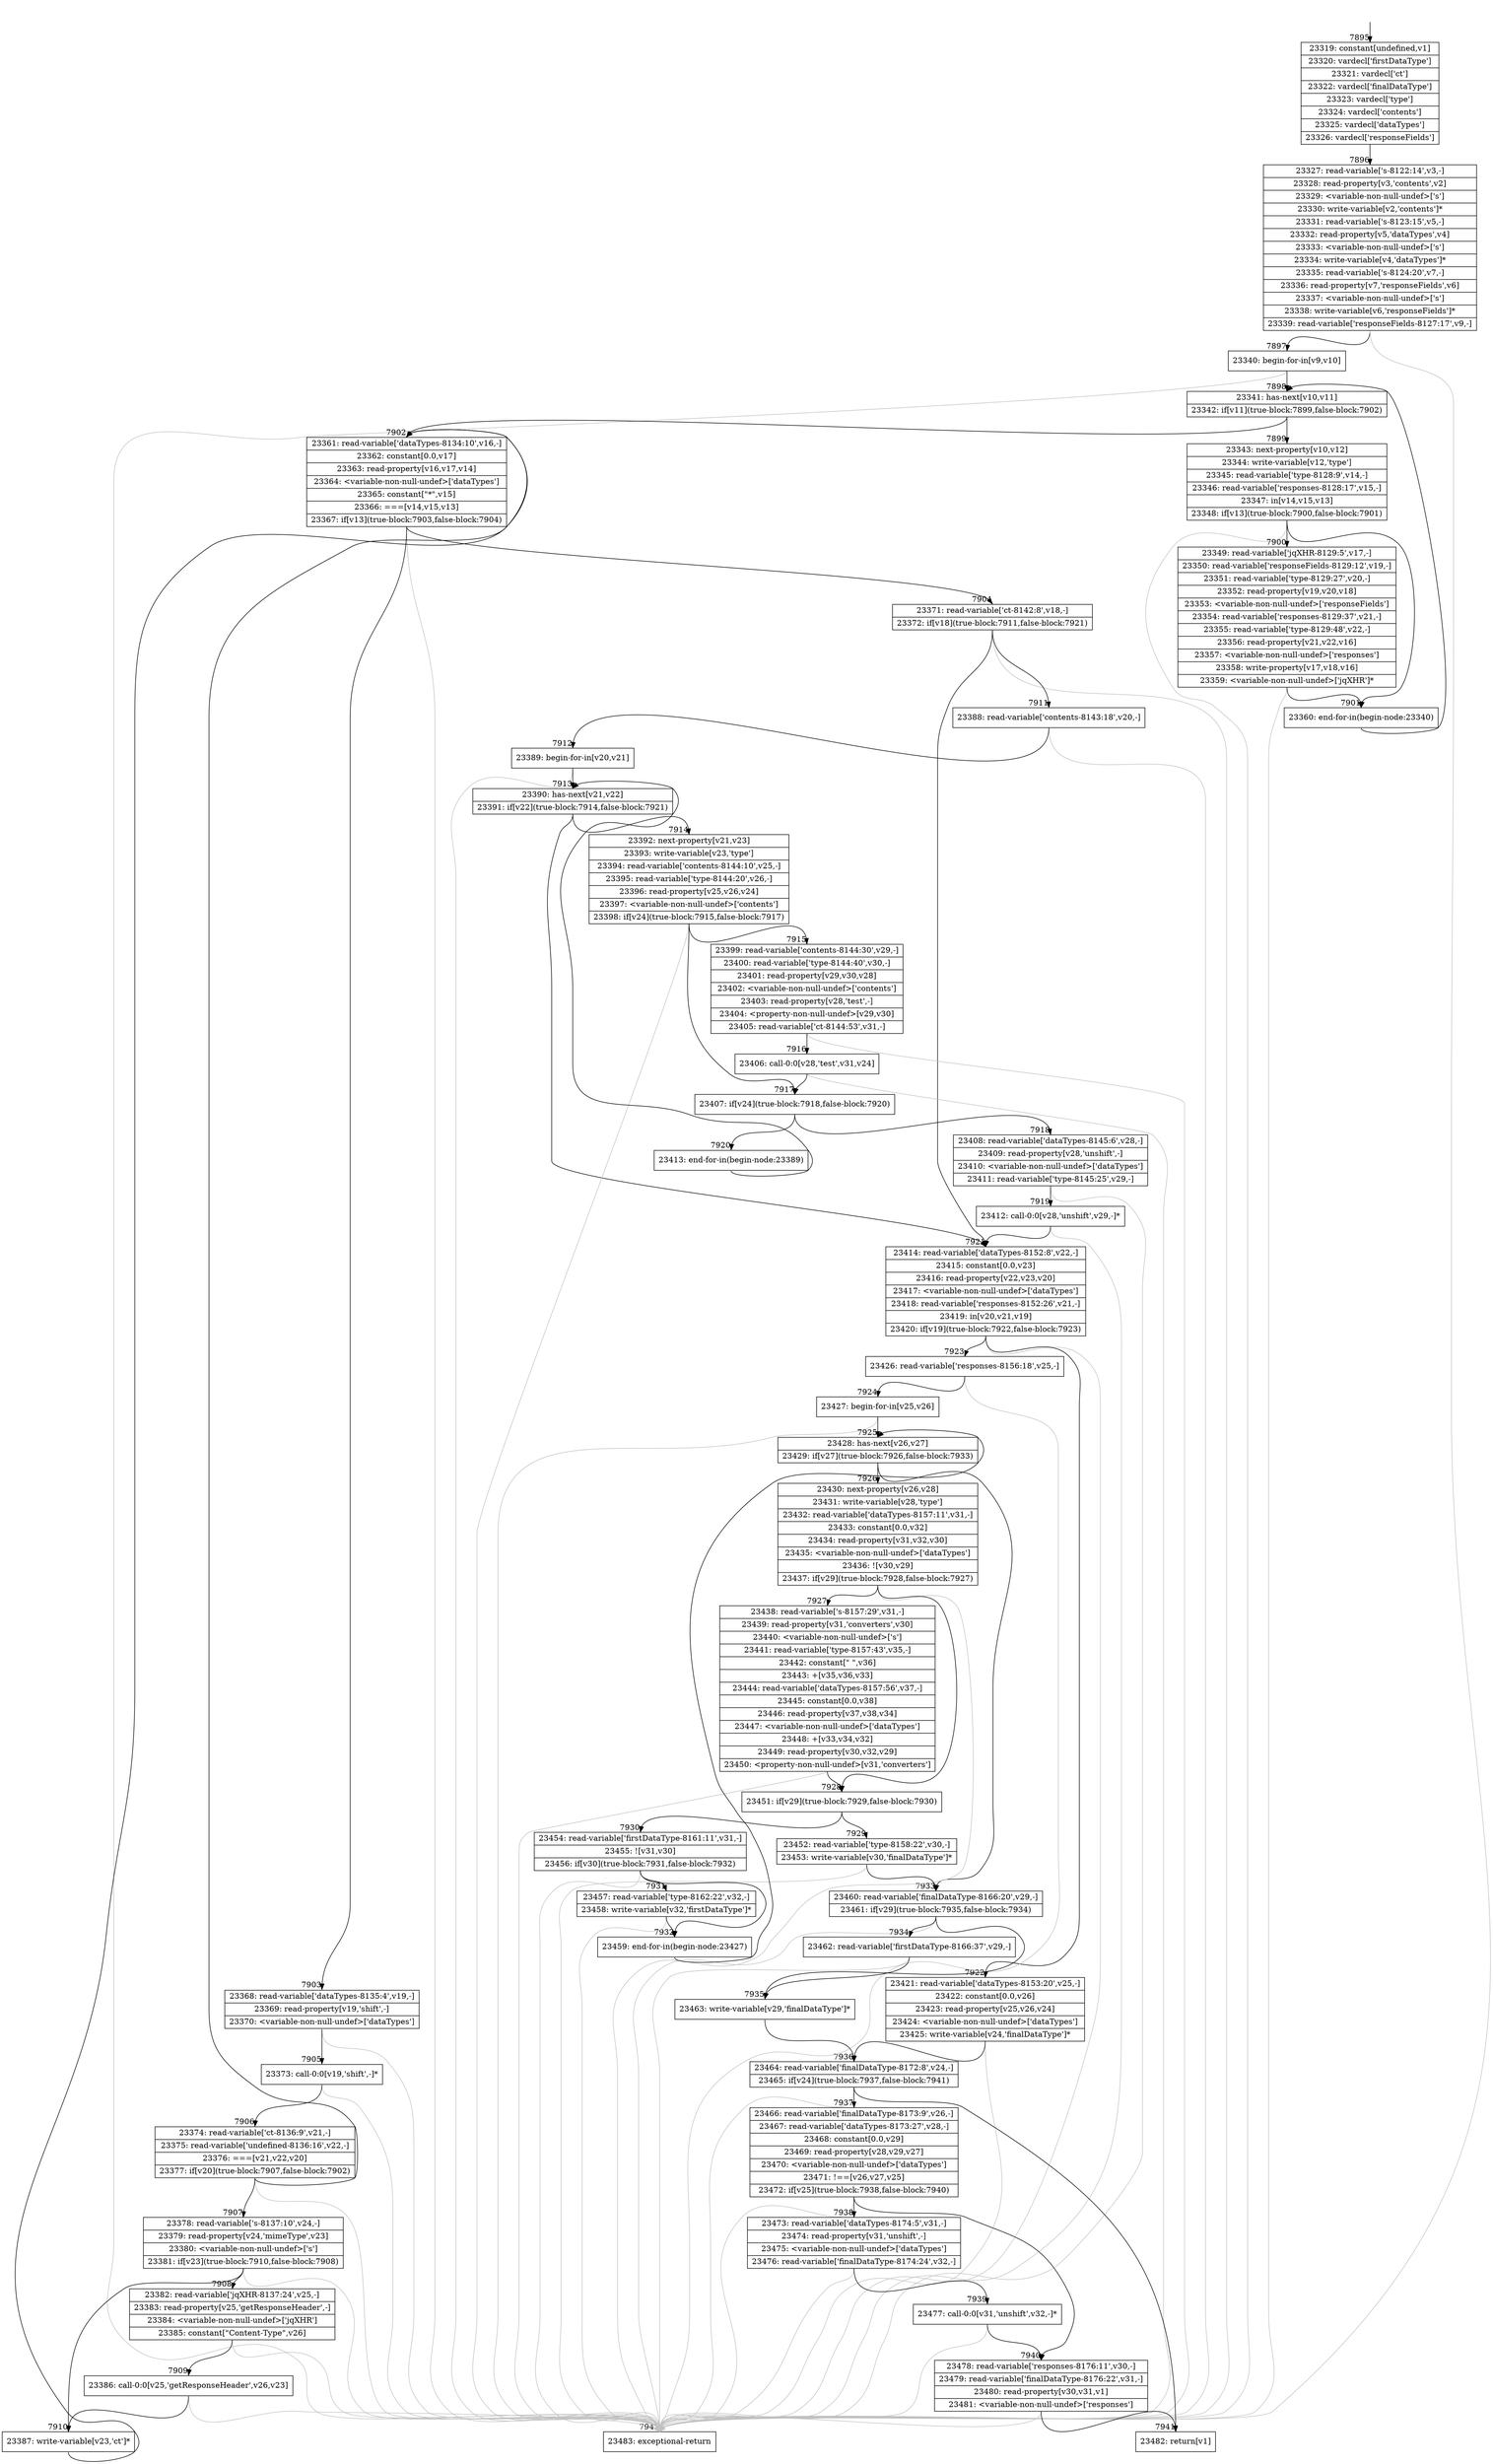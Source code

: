 digraph {
rankdir="TD"
BB_entry492[shape=none,label=""];
BB_entry492 -> BB7895 [tailport=s, headport=n, headlabel="    7895"]
BB7895 [shape=record label="{23319: constant[undefined,v1]|23320: vardecl['firstDataType']|23321: vardecl['ct']|23322: vardecl['finalDataType']|23323: vardecl['type']|23324: vardecl['contents']|23325: vardecl['dataTypes']|23326: vardecl['responseFields']}" ] 
BB7895 -> BB7896 [tailport=s, headport=n, headlabel="      7896"]
BB7896 [shape=record label="{23327: read-variable['s-8122:14',v3,-]|23328: read-property[v3,'contents',v2]|23329: \<variable-non-null-undef\>['s']|23330: write-variable[v2,'contents']*|23331: read-variable['s-8123:15',v5,-]|23332: read-property[v5,'dataTypes',v4]|23333: \<variable-non-null-undef\>['s']|23334: write-variable[v4,'dataTypes']*|23335: read-variable['s-8124:20',v7,-]|23336: read-property[v7,'responseFields',v6]|23337: \<variable-non-null-undef\>['s']|23338: write-variable[v6,'responseFields']*|23339: read-variable['responseFields-8127:17',v9,-]}" ] 
BB7896 -> BB7897 [tailport=s, headport=n, headlabel="      7897"]
BB7896 -> BB7942 [tailport=s, headport=n, color=gray, headlabel="      7942"]
BB7897 [shape=record label="{23340: begin-for-in[v9,v10]}" ] 
BB7897 -> BB7898 [tailport=s, headport=n, headlabel="      7898"]
BB7897 -> BB7942 [tailport=s, headport=n, color=gray]
BB7898 [shape=record label="{23341: has-next[v10,v11]|23342: if[v11](true-block:7899,false-block:7902)}" ] 
BB7898 -> BB7899 [tailport=s, headport=n, headlabel="      7899"]
BB7898 -> BB7902 [tailport=s, headport=n, headlabel="      7902"]
BB7899 [shape=record label="{23343: next-property[v10,v12]|23344: write-variable[v12,'type']|23345: read-variable['type-8128:9',v14,-]|23346: read-variable['responses-8128:17',v15,-]|23347: in[v14,v15,v13]|23348: if[v13](true-block:7900,false-block:7901)}" ] 
BB7899 -> BB7900 [tailport=s, headport=n, headlabel="      7900"]
BB7899 -> BB7901 [tailport=s, headport=n, headlabel="      7901"]
BB7899 -> BB7942 [tailport=s, headport=n, color=gray]
BB7900 [shape=record label="{23349: read-variable['jqXHR-8129:5',v17,-]|23350: read-variable['responseFields-8129:12',v19,-]|23351: read-variable['type-8129:27',v20,-]|23352: read-property[v19,v20,v18]|23353: \<variable-non-null-undef\>['responseFields']|23354: read-variable['responses-8129:37',v21,-]|23355: read-variable['type-8129:48',v22,-]|23356: read-property[v21,v22,v16]|23357: \<variable-non-null-undef\>['responses']|23358: write-property[v17,v18,v16]|23359: \<variable-non-null-undef\>['jqXHR']*}" ] 
BB7900 -> BB7901 [tailport=s, headport=n]
BB7900 -> BB7942 [tailport=s, headport=n, color=gray]
BB7901 [shape=record label="{23360: end-for-in(begin-node:23340)}" ] 
BB7901 -> BB7898 [tailport=s, headport=n]
BB7902 [shape=record label="{23361: read-variable['dataTypes-8134:10',v16,-]|23362: constant[0.0,v17]|23363: read-property[v16,v17,v14]|23364: \<variable-non-null-undef\>['dataTypes']|23365: constant[\"*\",v15]|23366: ===[v14,v15,v13]|23367: if[v13](true-block:7903,false-block:7904)}" ] 
BB7902 -> BB7903 [tailport=s, headport=n, headlabel="      7903"]
BB7902 -> BB7904 [tailport=s, headport=n, headlabel="      7904"]
BB7902 -> BB7942 [tailport=s, headport=n, color=gray]
BB7903 [shape=record label="{23368: read-variable['dataTypes-8135:4',v19,-]|23369: read-property[v19,'shift',-]|23370: \<variable-non-null-undef\>['dataTypes']}" ] 
BB7903 -> BB7905 [tailport=s, headport=n, headlabel="      7905"]
BB7903 -> BB7942 [tailport=s, headport=n, color=gray]
BB7904 [shape=record label="{23371: read-variable['ct-8142:8',v18,-]|23372: if[v18](true-block:7911,false-block:7921)}" ] 
BB7904 -> BB7911 [tailport=s, headport=n, headlabel="      7911"]
BB7904 -> BB7921 [tailport=s, headport=n, headlabel="      7921"]
BB7904 -> BB7942 [tailport=s, headport=n, color=gray]
BB7905 [shape=record label="{23373: call-0:0[v19,'shift',-]*}" ] 
BB7905 -> BB7906 [tailport=s, headport=n, headlabel="      7906"]
BB7905 -> BB7942 [tailport=s, headport=n, color=gray]
BB7906 [shape=record label="{23374: read-variable['ct-8136:9',v21,-]|23375: read-variable['undefined-8136:16',v22,-]|23376: ===[v21,v22,v20]|23377: if[v20](true-block:7907,false-block:7902)}" ] 
BB7906 -> BB7907 [tailport=s, headport=n, headlabel="      7907"]
BB7906 -> BB7902 [tailport=s, headport=n]
BB7906 -> BB7942 [tailport=s, headport=n, color=gray]
BB7907 [shape=record label="{23378: read-variable['s-8137:10',v24,-]|23379: read-property[v24,'mimeType',v23]|23380: \<variable-non-null-undef\>['s']|23381: if[v23](true-block:7910,false-block:7908)}" ] 
BB7907 -> BB7910 [tailport=s, headport=n, headlabel="      7910"]
BB7907 -> BB7908 [tailport=s, headport=n, headlabel="      7908"]
BB7907 -> BB7942 [tailport=s, headport=n, color=gray]
BB7908 [shape=record label="{23382: read-variable['jqXHR-8137:24',v25,-]|23383: read-property[v25,'getResponseHeader',-]|23384: \<variable-non-null-undef\>['jqXHR']|23385: constant[\"Content-Type\",v26]}" ] 
BB7908 -> BB7909 [tailport=s, headport=n, headlabel="      7909"]
BB7908 -> BB7942 [tailport=s, headport=n, color=gray]
BB7909 [shape=record label="{23386: call-0:0[v25,'getResponseHeader',v26,v23]}" ] 
BB7909 -> BB7910 [tailport=s, headport=n]
BB7909 -> BB7942 [tailport=s, headport=n, color=gray]
BB7910 [shape=record label="{23387: write-variable[v23,'ct']*}" ] 
BB7910 -> BB7902 [tailport=s, headport=n]
BB7911 [shape=record label="{23388: read-variable['contents-8143:18',v20,-]}" ] 
BB7911 -> BB7912 [tailport=s, headport=n, headlabel="      7912"]
BB7911 -> BB7942 [tailport=s, headport=n, color=gray]
BB7912 [shape=record label="{23389: begin-for-in[v20,v21]}" ] 
BB7912 -> BB7913 [tailport=s, headport=n, headlabel="      7913"]
BB7912 -> BB7942 [tailport=s, headport=n, color=gray]
BB7913 [shape=record label="{23390: has-next[v21,v22]|23391: if[v22](true-block:7914,false-block:7921)}" ] 
BB7913 -> BB7914 [tailport=s, headport=n, headlabel="      7914"]
BB7913 -> BB7921 [tailport=s, headport=n]
BB7914 [shape=record label="{23392: next-property[v21,v23]|23393: write-variable[v23,'type']|23394: read-variable['contents-8144:10',v25,-]|23395: read-variable['type-8144:20',v26,-]|23396: read-property[v25,v26,v24]|23397: \<variable-non-null-undef\>['contents']|23398: if[v24](true-block:7915,false-block:7917)}" ] 
BB7914 -> BB7917 [tailport=s, headport=n, headlabel="      7917"]
BB7914 -> BB7915 [tailport=s, headport=n, headlabel="      7915"]
BB7914 -> BB7942 [tailport=s, headport=n, color=gray]
BB7915 [shape=record label="{23399: read-variable['contents-8144:30',v29,-]|23400: read-variable['type-8144:40',v30,-]|23401: read-property[v29,v30,v28]|23402: \<variable-non-null-undef\>['contents']|23403: read-property[v28,'test',-]|23404: \<property-non-null-undef\>[v29,v30]|23405: read-variable['ct-8144:53',v31,-]}" ] 
BB7915 -> BB7916 [tailport=s, headport=n, headlabel="      7916"]
BB7915 -> BB7942 [tailport=s, headport=n, color=gray]
BB7916 [shape=record label="{23406: call-0:0[v28,'test',v31,v24]}" ] 
BB7916 -> BB7917 [tailport=s, headport=n]
BB7916 -> BB7942 [tailport=s, headport=n, color=gray]
BB7917 [shape=record label="{23407: if[v24](true-block:7918,false-block:7920)}" ] 
BB7917 -> BB7918 [tailport=s, headport=n, headlabel="      7918"]
BB7917 -> BB7920 [tailport=s, headport=n, headlabel="      7920"]
BB7918 [shape=record label="{23408: read-variable['dataTypes-8145:6',v28,-]|23409: read-property[v28,'unshift',-]|23410: \<variable-non-null-undef\>['dataTypes']|23411: read-variable['type-8145:25',v29,-]}" ] 
BB7918 -> BB7919 [tailport=s, headport=n, headlabel="      7919"]
BB7918 -> BB7942 [tailport=s, headport=n, color=gray]
BB7919 [shape=record label="{23412: call-0:0[v28,'unshift',v29,-]*}" ] 
BB7919 -> BB7921 [tailport=s, headport=n]
BB7919 -> BB7942 [tailport=s, headport=n, color=gray]
BB7920 [shape=record label="{23413: end-for-in(begin-node:23389)}" ] 
BB7920 -> BB7913 [tailport=s, headport=n]
BB7921 [shape=record label="{23414: read-variable['dataTypes-8152:8',v22,-]|23415: constant[0.0,v23]|23416: read-property[v22,v23,v20]|23417: \<variable-non-null-undef\>['dataTypes']|23418: read-variable['responses-8152:26',v21,-]|23419: in[v20,v21,v19]|23420: if[v19](true-block:7922,false-block:7923)}" ] 
BB7921 -> BB7922 [tailport=s, headport=n, headlabel="      7922"]
BB7921 -> BB7923 [tailport=s, headport=n, headlabel="      7923"]
BB7921 -> BB7942 [tailport=s, headport=n, color=gray]
BB7922 [shape=record label="{23421: read-variable['dataTypes-8153:20',v25,-]|23422: constant[0.0,v26]|23423: read-property[v25,v26,v24]|23424: \<variable-non-null-undef\>['dataTypes']|23425: write-variable[v24,'finalDataType']*}" ] 
BB7922 -> BB7936 [tailport=s, headport=n, headlabel="      7936"]
BB7922 -> BB7942 [tailport=s, headport=n, color=gray]
BB7923 [shape=record label="{23426: read-variable['responses-8156:18',v25,-]}" ] 
BB7923 -> BB7924 [tailport=s, headport=n, headlabel="      7924"]
BB7923 -> BB7942 [tailport=s, headport=n, color=gray]
BB7924 [shape=record label="{23427: begin-for-in[v25,v26]}" ] 
BB7924 -> BB7925 [tailport=s, headport=n, headlabel="      7925"]
BB7924 -> BB7942 [tailport=s, headport=n, color=gray]
BB7925 [shape=record label="{23428: has-next[v26,v27]|23429: if[v27](true-block:7926,false-block:7933)}" ] 
BB7925 -> BB7926 [tailport=s, headport=n, headlabel="      7926"]
BB7925 -> BB7933 [tailport=s, headport=n, headlabel="      7933"]
BB7926 [shape=record label="{23430: next-property[v26,v28]|23431: write-variable[v28,'type']|23432: read-variable['dataTypes-8157:11',v31,-]|23433: constant[0.0,v32]|23434: read-property[v31,v32,v30]|23435: \<variable-non-null-undef\>['dataTypes']|23436: ![v30,v29]|23437: if[v29](true-block:7928,false-block:7927)}" ] 
BB7926 -> BB7928 [tailport=s, headport=n, headlabel="      7928"]
BB7926 -> BB7927 [tailport=s, headport=n, headlabel="      7927"]
BB7926 -> BB7942 [tailport=s, headport=n, color=gray]
BB7927 [shape=record label="{23438: read-variable['s-8157:29',v31,-]|23439: read-property[v31,'converters',v30]|23440: \<variable-non-null-undef\>['s']|23441: read-variable['type-8157:43',v35,-]|23442: constant[\" \",v36]|23443: +[v35,v36,v33]|23444: read-variable['dataTypes-8157:56',v37,-]|23445: constant[0.0,v38]|23446: read-property[v37,v38,v34]|23447: \<variable-non-null-undef\>['dataTypes']|23448: +[v33,v34,v32]|23449: read-property[v30,v32,v29]|23450: \<property-non-null-undef\>[v31,'converters']}" ] 
BB7927 -> BB7928 [tailport=s, headport=n]
BB7927 -> BB7942 [tailport=s, headport=n, color=gray]
BB7928 [shape=record label="{23451: if[v29](true-block:7929,false-block:7930)}" ] 
BB7928 -> BB7929 [tailport=s, headport=n, headlabel="      7929"]
BB7928 -> BB7930 [tailport=s, headport=n, headlabel="      7930"]
BB7929 [shape=record label="{23452: read-variable['type-8158:22',v30,-]|23453: write-variable[v30,'finalDataType']*}" ] 
BB7929 -> BB7933 [tailport=s, headport=n]
BB7929 -> BB7942 [tailport=s, headport=n, color=gray]
BB7930 [shape=record label="{23454: read-variable['firstDataType-8161:11',v31,-]|23455: ![v31,v30]|23456: if[v30](true-block:7931,false-block:7932)}" ] 
BB7930 -> BB7931 [tailport=s, headport=n, headlabel="      7931"]
BB7930 -> BB7932 [tailport=s, headport=n, headlabel="      7932"]
BB7930 -> BB7942 [tailport=s, headport=n, color=gray]
BB7931 [shape=record label="{23457: read-variable['type-8162:22',v32,-]|23458: write-variable[v32,'firstDataType']*}" ] 
BB7931 -> BB7932 [tailport=s, headport=n]
BB7931 -> BB7942 [tailport=s, headport=n, color=gray]
BB7932 [shape=record label="{23459: end-for-in(begin-node:23427)}" ] 
BB7932 -> BB7925 [tailport=s, headport=n]
BB7933 [shape=record label="{23460: read-variable['finalDataType-8166:20',v29,-]|23461: if[v29](true-block:7935,false-block:7934)}" ] 
BB7933 -> BB7935 [tailport=s, headport=n, headlabel="      7935"]
BB7933 -> BB7934 [tailport=s, headport=n, headlabel="      7934"]
BB7933 -> BB7942 [tailport=s, headport=n, color=gray]
BB7934 [shape=record label="{23462: read-variable['firstDataType-8166:37',v29,-]}" ] 
BB7934 -> BB7935 [tailport=s, headport=n]
BB7934 -> BB7942 [tailport=s, headport=n, color=gray]
BB7935 [shape=record label="{23463: write-variable[v29,'finalDataType']*}" ] 
BB7935 -> BB7936 [tailport=s, headport=n]
BB7936 [shape=record label="{23464: read-variable['finalDataType-8172:8',v24,-]|23465: if[v24](true-block:7937,false-block:7941)}" ] 
BB7936 -> BB7937 [tailport=s, headport=n, headlabel="      7937"]
BB7936 -> BB7941 [tailport=s, headport=n, headlabel="      7941"]
BB7936 -> BB7942 [tailport=s, headport=n, color=gray]
BB7937 [shape=record label="{23466: read-variable['finalDataType-8173:9',v26,-]|23467: read-variable['dataTypes-8173:27',v28,-]|23468: constant[0.0,v29]|23469: read-property[v28,v29,v27]|23470: \<variable-non-null-undef\>['dataTypes']|23471: !==[v26,v27,v25]|23472: if[v25](true-block:7938,false-block:7940)}" ] 
BB7937 -> BB7938 [tailport=s, headport=n, headlabel="      7938"]
BB7937 -> BB7940 [tailport=s, headport=n, headlabel="      7940"]
BB7937 -> BB7942 [tailport=s, headport=n, color=gray]
BB7938 [shape=record label="{23473: read-variable['dataTypes-8174:5',v31,-]|23474: read-property[v31,'unshift',-]|23475: \<variable-non-null-undef\>['dataTypes']|23476: read-variable['finalDataType-8174:24',v32,-]}" ] 
BB7938 -> BB7939 [tailport=s, headport=n, headlabel="      7939"]
BB7938 -> BB7942 [tailport=s, headport=n, color=gray]
BB7939 [shape=record label="{23477: call-0:0[v31,'unshift',v32,-]*}" ] 
BB7939 -> BB7940 [tailport=s, headport=n]
BB7939 -> BB7942 [tailport=s, headport=n, color=gray]
BB7940 [shape=record label="{23478: read-variable['responses-8176:11',v30,-]|23479: read-variable['finalDataType-8176:22',v31,-]|23480: read-property[v30,v31,v1]|23481: \<variable-non-null-undef\>['responses']}" ] 
BB7940 -> BB7941 [tailport=s, headport=n]
BB7940 -> BB7942 [tailport=s, headport=n, color=gray]
BB7941 [shape=record label="{23482: return[v1]}" ] 
BB7942 [shape=record label="{23483: exceptional-return}" ] 
}
